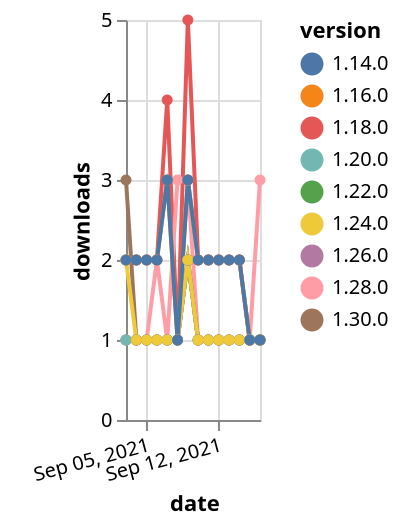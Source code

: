 {"$schema": "https://vega.github.io/schema/vega-lite/v5.json", "description": "A simple bar chart with embedded data.", "data": {"values": [{"date": "2021-09-03", "total": 2486, "delta": 2, "version": "1.18.0"}, {"date": "2021-09-04", "total": 2488, "delta": 2, "version": "1.18.0"}, {"date": "2021-09-05", "total": 2490, "delta": 2, "version": "1.18.0"}, {"date": "2021-09-06", "total": 2492, "delta": 2, "version": "1.18.0"}, {"date": "2021-09-07", "total": 2496, "delta": 4, "version": "1.18.0"}, {"date": "2021-09-08", "total": 2497, "delta": 1, "version": "1.18.0"}, {"date": "2021-09-09", "total": 2502, "delta": 5, "version": "1.18.0"}, {"date": "2021-09-10", "total": 2504, "delta": 2, "version": "1.18.0"}, {"date": "2021-09-11", "total": 2506, "delta": 2, "version": "1.18.0"}, {"date": "2021-09-12", "total": 2508, "delta": 2, "version": "1.18.0"}, {"date": "2021-09-13", "total": 2510, "delta": 2, "version": "1.18.0"}, {"date": "2021-09-14", "total": 2512, "delta": 2, "version": "1.18.0"}, {"date": "2021-09-15", "total": 2513, "delta": 1, "version": "1.18.0"}, {"date": "2021-09-16", "total": 2514, "delta": 1, "version": "1.18.0"}, {"date": "2021-09-03", "total": 204, "delta": 1, "version": "1.22.0"}, {"date": "2021-09-04", "total": 205, "delta": 1, "version": "1.22.0"}, {"date": "2021-09-05", "total": 206, "delta": 1, "version": "1.22.0"}, {"date": "2021-09-06", "total": 207, "delta": 1, "version": "1.22.0"}, {"date": "2021-09-07", "total": 208, "delta": 1, "version": "1.22.0"}, {"date": "2021-09-08", "total": 209, "delta": 1, "version": "1.22.0"}, {"date": "2021-09-09", "total": 211, "delta": 2, "version": "1.22.0"}, {"date": "2021-09-10", "total": 212, "delta": 1, "version": "1.22.0"}, {"date": "2021-09-11", "total": 213, "delta": 1, "version": "1.22.0"}, {"date": "2021-09-12", "total": 214, "delta": 1, "version": "1.22.0"}, {"date": "2021-09-13", "total": 215, "delta": 1, "version": "1.22.0"}, {"date": "2021-09-14", "total": 216, "delta": 1, "version": "1.22.0"}, {"date": "2021-09-15", "total": 217, "delta": 1, "version": "1.22.0"}, {"date": "2021-09-16", "total": 218, "delta": 1, "version": "1.22.0"}, {"date": "2021-09-03", "total": 179, "delta": 1, "version": "1.28.0"}, {"date": "2021-09-04", "total": 180, "delta": 1, "version": "1.28.0"}, {"date": "2021-09-05", "total": 181, "delta": 1, "version": "1.28.0"}, {"date": "2021-09-06", "total": 183, "delta": 2, "version": "1.28.0"}, {"date": "2021-09-07", "total": 184, "delta": 1, "version": "1.28.0"}, {"date": "2021-09-08", "total": 187, "delta": 3, "version": "1.28.0"}, {"date": "2021-09-09", "total": 190, "delta": 3, "version": "1.28.0"}, {"date": "2021-09-10", "total": 191, "delta": 1, "version": "1.28.0"}, {"date": "2021-09-11", "total": 192, "delta": 1, "version": "1.28.0"}, {"date": "2021-09-12", "total": 193, "delta": 1, "version": "1.28.0"}, {"date": "2021-09-13", "total": 194, "delta": 1, "version": "1.28.0"}, {"date": "2021-09-14", "total": 195, "delta": 1, "version": "1.28.0"}, {"date": "2021-09-15", "total": 196, "delta": 1, "version": "1.28.0"}, {"date": "2021-09-16", "total": 199, "delta": 3, "version": "1.28.0"}, {"date": "2021-09-03", "total": 153, "delta": 1, "version": "1.26.0"}, {"date": "2021-09-04", "total": 154, "delta": 1, "version": "1.26.0"}, {"date": "2021-09-05", "total": 155, "delta": 1, "version": "1.26.0"}, {"date": "2021-09-06", "total": 156, "delta": 1, "version": "1.26.0"}, {"date": "2021-09-07", "total": 157, "delta": 1, "version": "1.26.0"}, {"date": "2021-09-08", "total": 158, "delta": 1, "version": "1.26.0"}, {"date": "2021-09-09", "total": 160, "delta": 2, "version": "1.26.0"}, {"date": "2021-09-10", "total": 161, "delta": 1, "version": "1.26.0"}, {"date": "2021-09-11", "total": 162, "delta": 1, "version": "1.26.0"}, {"date": "2021-09-12", "total": 163, "delta": 1, "version": "1.26.0"}, {"date": "2021-09-13", "total": 164, "delta": 1, "version": "1.26.0"}, {"date": "2021-09-14", "total": 165, "delta": 1, "version": "1.26.0"}, {"date": "2021-09-15", "total": 166, "delta": 1, "version": "1.26.0"}, {"date": "2021-09-16", "total": 167, "delta": 1, "version": "1.26.0"}, {"date": "2021-09-03", "total": 251, "delta": 1, "version": "1.20.0"}, {"date": "2021-09-04", "total": 252, "delta": 1, "version": "1.20.0"}, {"date": "2021-09-05", "total": 253, "delta": 1, "version": "1.20.0"}, {"date": "2021-09-06", "total": 254, "delta": 1, "version": "1.20.0"}, {"date": "2021-09-07", "total": 255, "delta": 1, "version": "1.20.0"}, {"date": "2021-09-08", "total": 256, "delta": 1, "version": "1.20.0"}, {"date": "2021-09-09", "total": 258, "delta": 2, "version": "1.20.0"}, {"date": "2021-09-10", "total": 259, "delta": 1, "version": "1.20.0"}, {"date": "2021-09-11", "total": 260, "delta": 1, "version": "1.20.0"}, {"date": "2021-09-12", "total": 261, "delta": 1, "version": "1.20.0"}, {"date": "2021-09-13", "total": 262, "delta": 1, "version": "1.20.0"}, {"date": "2021-09-14", "total": 263, "delta": 1, "version": "1.20.0"}, {"date": "2021-09-15", "total": 264, "delta": 1, "version": "1.20.0"}, {"date": "2021-09-16", "total": 265, "delta": 1, "version": "1.20.0"}, {"date": "2021-09-03", "total": 2593, "delta": 2, "version": "1.16.0"}, {"date": "2021-09-04", "total": 2595, "delta": 2, "version": "1.16.0"}, {"date": "2021-09-05", "total": 2597, "delta": 2, "version": "1.16.0"}, {"date": "2021-09-06", "total": 2599, "delta": 2, "version": "1.16.0"}, {"date": "2021-09-07", "total": 2602, "delta": 3, "version": "1.16.0"}, {"date": "2021-09-08", "total": 2603, "delta": 1, "version": "1.16.0"}, {"date": "2021-09-09", "total": 2606, "delta": 3, "version": "1.16.0"}, {"date": "2021-09-10", "total": 2608, "delta": 2, "version": "1.16.0"}, {"date": "2021-09-11", "total": 2610, "delta": 2, "version": "1.16.0"}, {"date": "2021-09-12", "total": 2612, "delta": 2, "version": "1.16.0"}, {"date": "2021-09-13", "total": 2614, "delta": 2, "version": "1.16.0"}, {"date": "2021-09-14", "total": 2616, "delta": 2, "version": "1.16.0"}, {"date": "2021-09-15", "total": 2617, "delta": 1, "version": "1.16.0"}, {"date": "2021-09-16", "total": 2618, "delta": 1, "version": "1.16.0"}, {"date": "2021-09-03", "total": 122, "delta": 3, "version": "1.30.0"}, {"date": "2021-09-04", "total": 123, "delta": 1, "version": "1.30.0"}, {"date": "2021-09-05", "total": 124, "delta": 1, "version": "1.30.0"}, {"date": "2021-09-06", "total": 125, "delta": 1, "version": "1.30.0"}, {"date": "2021-09-07", "total": 126, "delta": 1, "version": "1.30.0"}, {"date": "2021-09-08", "total": 127, "delta": 1, "version": "1.30.0"}, {"date": "2021-09-09", "total": 129, "delta": 2, "version": "1.30.0"}, {"date": "2021-09-10", "total": 130, "delta": 1, "version": "1.30.0"}, {"date": "2021-09-11", "total": 131, "delta": 1, "version": "1.30.0"}, {"date": "2021-09-12", "total": 132, "delta": 1, "version": "1.30.0"}, {"date": "2021-09-13", "total": 133, "delta": 1, "version": "1.30.0"}, {"date": "2021-09-14", "total": 134, "delta": 1, "version": "1.30.0"}, {"date": "2021-09-15", "total": 135, "delta": 1, "version": "1.30.0"}, {"date": "2021-09-16", "total": 136, "delta": 1, "version": "1.30.0"}, {"date": "2021-09-03", "total": 200, "delta": 2, "version": "1.24.0"}, {"date": "2021-09-04", "total": 201, "delta": 1, "version": "1.24.0"}, {"date": "2021-09-05", "total": 202, "delta": 1, "version": "1.24.0"}, {"date": "2021-09-06", "total": 203, "delta": 1, "version": "1.24.0"}, {"date": "2021-09-07", "total": 204, "delta": 1, "version": "1.24.0"}, {"date": "2021-09-08", "total": 205, "delta": 1, "version": "1.24.0"}, {"date": "2021-09-09", "total": 207, "delta": 2, "version": "1.24.0"}, {"date": "2021-09-10", "total": 208, "delta": 1, "version": "1.24.0"}, {"date": "2021-09-11", "total": 209, "delta": 1, "version": "1.24.0"}, {"date": "2021-09-12", "total": 210, "delta": 1, "version": "1.24.0"}, {"date": "2021-09-13", "total": 211, "delta": 1, "version": "1.24.0"}, {"date": "2021-09-14", "total": 212, "delta": 1, "version": "1.24.0"}, {"date": "2021-09-15", "total": 213, "delta": 1, "version": "1.24.0"}, {"date": "2021-09-16", "total": 214, "delta": 1, "version": "1.24.0"}, {"date": "2021-09-03", "total": 2564, "delta": 2, "version": "1.14.0"}, {"date": "2021-09-04", "total": 2566, "delta": 2, "version": "1.14.0"}, {"date": "2021-09-05", "total": 2568, "delta": 2, "version": "1.14.0"}, {"date": "2021-09-06", "total": 2570, "delta": 2, "version": "1.14.0"}, {"date": "2021-09-07", "total": 2573, "delta": 3, "version": "1.14.0"}, {"date": "2021-09-08", "total": 2574, "delta": 1, "version": "1.14.0"}, {"date": "2021-09-09", "total": 2577, "delta": 3, "version": "1.14.0"}, {"date": "2021-09-10", "total": 2579, "delta": 2, "version": "1.14.0"}, {"date": "2021-09-11", "total": 2581, "delta": 2, "version": "1.14.0"}, {"date": "2021-09-12", "total": 2583, "delta": 2, "version": "1.14.0"}, {"date": "2021-09-13", "total": 2585, "delta": 2, "version": "1.14.0"}, {"date": "2021-09-14", "total": 2587, "delta": 2, "version": "1.14.0"}, {"date": "2021-09-15", "total": 2588, "delta": 1, "version": "1.14.0"}, {"date": "2021-09-16", "total": 2589, "delta": 1, "version": "1.14.0"}]}, "width": "container", "mark": {"type": "line", "point": {"filled": true}}, "encoding": {"x": {"field": "date", "type": "temporal", "timeUnit": "yearmonthdate", "title": "date", "axis": {"labelAngle": -15}}, "y": {"field": "delta", "type": "quantitative", "title": "downloads"}, "color": {"field": "version", "type": "nominal"}, "tooltip": {"field": "delta"}}}